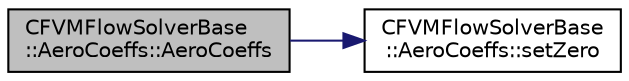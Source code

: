 digraph "CFVMFlowSolverBase::AeroCoeffs::AeroCoeffs"
{
 // LATEX_PDF_SIZE
  edge [fontname="Helvetica",fontsize="10",labelfontname="Helvetica",labelfontsize="10"];
  node [fontname="Helvetica",fontsize="10",shape=record];
  rankdir="LR";
  Node1 [label="CFVMFlowSolverBase\l::AeroCoeffs::AeroCoeffs",height=0.2,width=0.4,color="black", fillcolor="grey75", style="filled", fontcolor="black",tooltip=" "];
  Node1 -> Node2 [color="midnightblue",fontsize="10",style="solid",fontname="Helvetica"];
  Node2 [label="CFVMFlowSolverBase\l::AeroCoeffs::setZero",height=0.2,width=0.4,color="black", fillcolor="white", style="filled",URL="$structCFVMFlowSolverBase_1_1AeroCoeffs.html#ac6698290103395319792e4506c75abe5",tooltip=" "];
}
